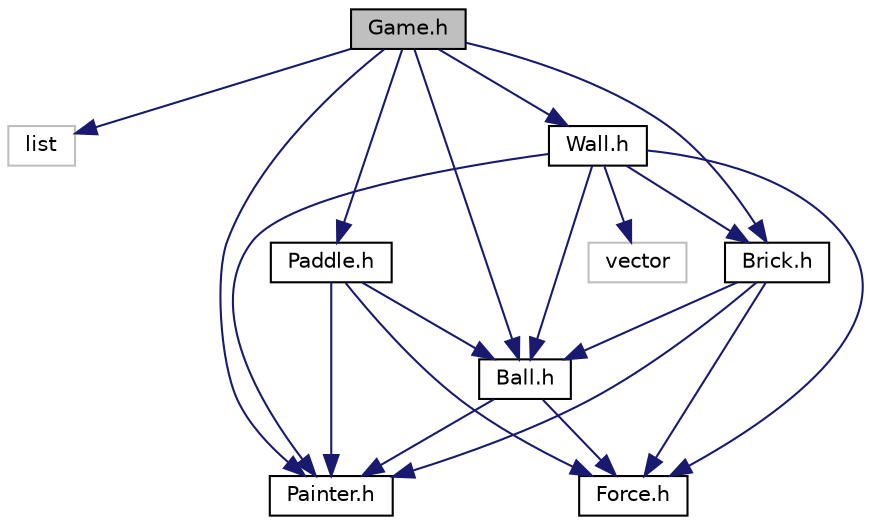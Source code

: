 digraph "Game.h"
{
 // LATEX_PDF_SIZE
  edge [fontname="Helvetica",fontsize="10",labelfontname="Helvetica",labelfontsize="10"];
  node [fontname="Helvetica",fontsize="10",shape=record];
  Node1 [label="Game.h",height=0.2,width=0.4,color="black", fillcolor="grey75", style="filled", fontcolor="black",tooltip="Clase la cual maneja gran parte de la logica y repeticion del juego."];
  Node1 -> Node2 [color="midnightblue",fontsize="10",style="solid",fontname="Helvetica"];
  Node2 [label="list",height=0.2,width=0.4,color="grey75", fillcolor="white", style="filled",tooltip=" "];
  Node1 -> Node3 [color="midnightblue",fontsize="10",style="solid",fontname="Helvetica"];
  Node3 [label="Painter.h",height=0.2,width=0.4,color="black", fillcolor="white", style="filled",URL="$Painter_8h.html",tooltip="Clase que contiene las disminsiones de la barra y de la bola, ademas define los colores que se pueden..."];
  Node1 -> Node4 [color="midnightblue",fontsize="10",style="solid",fontname="Helvetica"];
  Node4 [label="Ball.h",height=0.2,width=0.4,color="black", fillcolor="white", style="filled",URL="$Ball_8h.html",tooltip="Contiene las funciones y caracteristicas de la bola."];
  Node4 -> Node5 [color="midnightblue",fontsize="10",style="solid",fontname="Helvetica"];
  Node5 [label="Force.h",height=0.2,width=0.4,color="black", fillcolor="white", style="filled",URL="$Force_8h.html",tooltip="Este struct calcula la fuerza resultante de la bola cuando sucede una colision esta fuerza de empuje ..."];
  Node4 -> Node3 [color="midnightblue",fontsize="10",style="solid",fontname="Helvetica"];
  Node1 -> Node6 [color="midnightblue",fontsize="10",style="solid",fontname="Helvetica"];
  Node6 [label="Wall.h",height=0.2,width=0.4,color="black", fillcolor="white", style="filled",URL="$Wall_8h.html",tooltip="Contiene las funciones y caracteristicas de la clase Wall."];
  Node6 -> Node7 [color="midnightblue",fontsize="10",style="solid",fontname="Helvetica"];
  Node7 [label="vector",height=0.2,width=0.4,color="grey75", fillcolor="white", style="filled",tooltip=" "];
  Node6 -> Node8 [color="midnightblue",fontsize="10",style="solid",fontname="Helvetica"];
  Node8 [label="Brick.h",height=0.2,width=0.4,color="black", fillcolor="white", style="filled",URL="$Brick_8h.html",tooltip="Contiene todas las caracteristicas y funcionalidades de los bloques, es decir esta clase contiene a l..."];
  Node8 -> Node3 [color="midnightblue",fontsize="10",style="solid",fontname="Helvetica"];
  Node8 -> Node5 [color="midnightblue",fontsize="10",style="solid",fontname="Helvetica"];
  Node8 -> Node4 [color="midnightblue",fontsize="10",style="solid",fontname="Helvetica"];
  Node6 -> Node4 [color="midnightblue",fontsize="10",style="solid",fontname="Helvetica"];
  Node6 -> Node5 [color="midnightblue",fontsize="10",style="solid",fontname="Helvetica"];
  Node6 -> Node3 [color="midnightblue",fontsize="10",style="solid",fontname="Helvetica"];
  Node1 -> Node9 [color="midnightblue",fontsize="10",style="solid",fontname="Helvetica"];
  Node9 [label="Paddle.h",height=0.2,width=0.4,color="black", fillcolor="white", style="filled",URL="$Paddle_8h.html",tooltip="Contiene las funciones y caracteristicas de la barra."];
  Node9 -> Node3 [color="midnightblue",fontsize="10",style="solid",fontname="Helvetica"];
  Node9 -> Node5 [color="midnightblue",fontsize="10",style="solid",fontname="Helvetica"];
  Node9 -> Node4 [color="midnightblue",fontsize="10",style="solid",fontname="Helvetica"];
  Node1 -> Node8 [color="midnightblue",fontsize="10",style="solid",fontname="Helvetica"];
}
